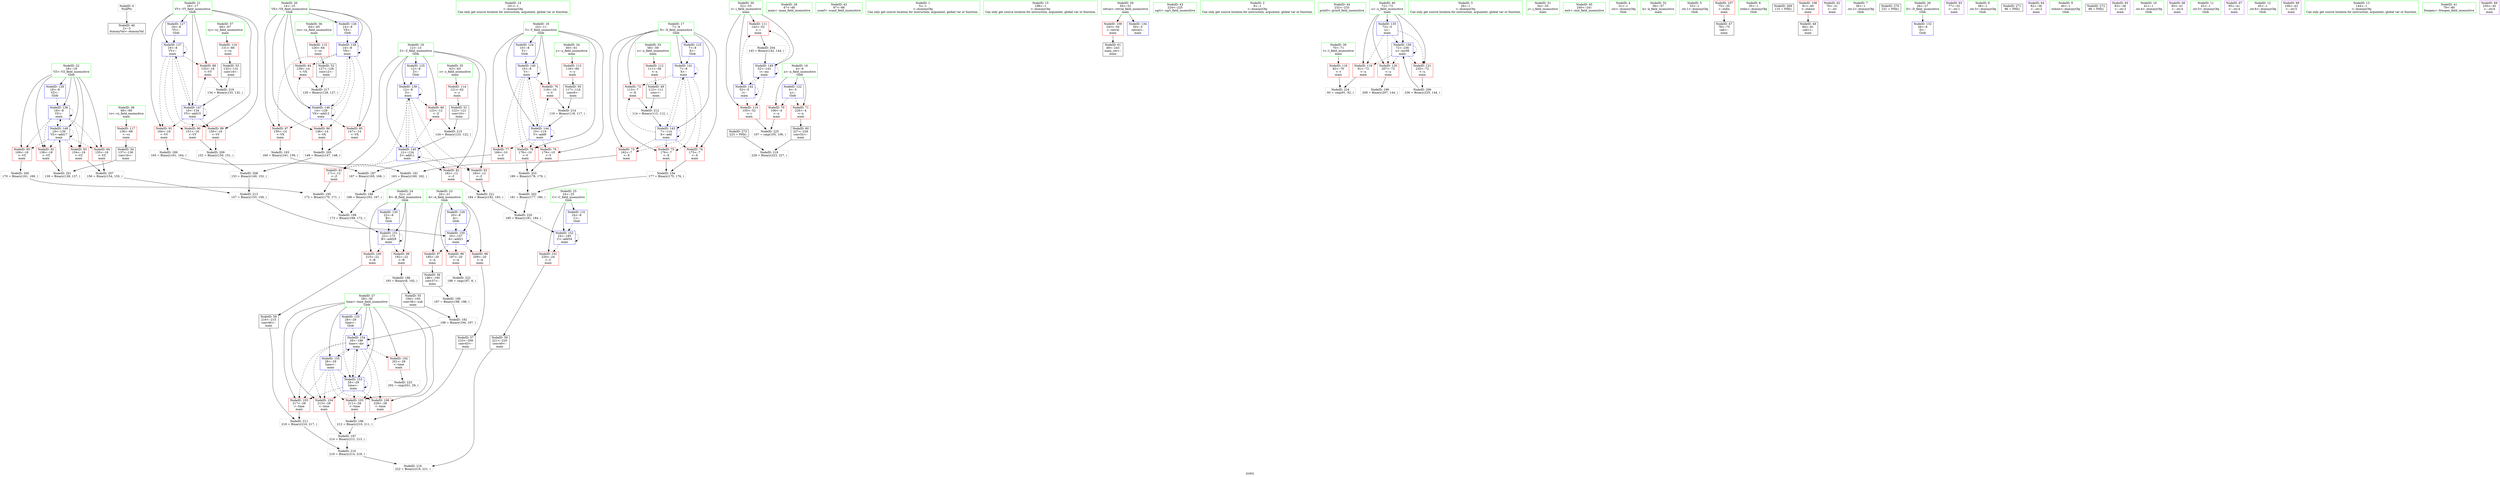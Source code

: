 digraph "SVFG" {
	label="SVFG";

	Node0x55a943d82a70 [shape=record,color=grey,label="{NodeID: 0\nNullPtr}"];
	Node0x55a943d82a70 -> Node0x55a943da1400[style=solid];
	Node0x55a943da16a0 [shape=record,color=red,label="{NodeID: 97\n195\<--20\n\<--A\nmain\n}"];
	Node0x55a943da16a0 -> Node0x55a943da2c70[style=solid];
	Node0x55a943d9f640 [shape=record,color=green,label="{NodeID: 14\n161\<--1\n\<--dummyObj\nCan only get source location for instruction, argument, global var or function.}"];
	Node0x55a943da50b0 [shape=record,color=grey,label="{NodeID: 194\n177 = Binary(175, 176, )\n}"];
	Node0x55a943da50b0 -> Node0x55a943dacf70[style=solid];
	Node0x55a943da2200 [shape=record,color=red,label="{NodeID: 111\n142\<--52\n\<--i\nmain\n}"];
	Node0x55a943da2200 -> Node0x55a943dad230[style=solid];
	Node0x55a943da0440 [shape=record,color=green,label="{NodeID: 28\n47\<--48\nmain\<--main_field_insensitive\n}"];
	Node0x55a943dad830 [shape=record,color=grey,label="{NodeID: 208\n153 = Binary(149, 152, )\n}"];
	Node0x55a943dad830 -> Node0x55a943dadfb0[style=solid];
	Node0x55a943da7530 [shape=record,color=blue,label="{NodeID: 125\n12\<--8\nZ\<--\nGlob }"];
	Node0x55a943da7530 -> Node0x55a943da8240[style=dashed];
	Node0x55a943da1000 [shape=record,color=green,label="{NodeID: 42\n87\<--88\nscanf\<--scanf_field_insensitive\n}"];
	Node0x55a943daed30 [shape=record,color=grey,label="{NodeID: 222\n188 = cmp(187, 8, )\n}"];
	Node0x55a943da8240 [shape=record,color=blue,label="{NodeID: 139\n12\<--8\nZ\<--\nmain\n}"];
	Node0x55a943da8240 -> Node0x55a943da3ff0[style=dashed];
	Node0x55a943da8240 -> Node0x55a943da40c0[style=dashed];
	Node0x55a943da8240 -> Node0x55a943da4190[style=dashed];
	Node0x55a943da8240 -> Node0x55a943da4260[style=dashed];
	Node0x55a943da8240 -> Node0x55a943da8240[style=dashed];
	Node0x55a943da8240 -> Node0x55a943da8720[style=dashed];
	Node0x55a943da2c70 [shape=record,color=black,label="{NodeID: 56\n196\<--195\nconv37\<--\nmain\n}"];
	Node0x55a943da2c70 -> Node0x55a943daad20[style=solid];
	Node0x55a943da8da0 [shape=record,color=blue,label="{NodeID: 153\n28\<--29\ntime\<--\nmain\n}"];
	Node0x55a943da8da0 -> Node0x55a943da1b80[style=dashed];
	Node0x55a943da8da0 -> Node0x55a943da1c50[style=dashed];
	Node0x55a943da8da0 -> Node0x55a943da1d20[style=dashed];
	Node0x55a943da8da0 -> Node0x55a943da1df0[style=dashed];
	Node0x55a943da8da0 -> Node0x55a943da8da0[style=dashed];
	Node0x55a943da8da0 -> Node0x55a943da8e70[style=dashed];
	Node0x55a943da37d0 [shape=record,color=red,label="{NodeID: 70\n106\<--4\n\<--n\nmain\n}"];
	Node0x55a943da37d0 -> Node0x55a943daf1b0[style=solid];
	Node0x55a943da4330 [shape=record,color=red,label="{NodeID: 84\n128\<--14\n\<--VX\nmain\n}"];
	Node0x55a943da4330 -> Node0x55a943dae5b0[style=solid];
	Node0x55a943d83440 [shape=record,color=green,label="{NodeID: 1\n5\<--1\n\<--dummyObj\nCan only get source location for instruction, argument, global var or function.}"];
	Node0x55a943da1770 [shape=record,color=red,label="{NodeID: 98\n209\<--20\n\<--A\nmain\n}"];
	Node0x55a943da1770 -> Node0x55a943da2d40[style=solid];
	Node0x55a943d9f740 [shape=record,color=green,label="{NodeID: 15\n198\<--1\n\<--dummyObj\nCan only get source location for instruction, argument, global var or function.}"];
	Node0x55a943da5230 [shape=record,color=grey,label="{NodeID: 195\n172 = Binary(170, 171, )\n}"];
	Node0x55a943da5230 -> Node0x55a943da56b0[style=solid];
	Node0x55a943da22d0 [shape=record,color=red,label="{NodeID: 112\n111\<--58\n\<--x\nmain\n}"];
	Node0x55a943da22d0 -> Node0x55a943da26c0[style=solid];
	Node0x55a943da0540 [shape=record,color=green,label="{NodeID: 29\n50\<--51\nretval\<--retval_field_insensitive\nmain\n}"];
	Node0x55a943da0540 -> Node0x55a943da2060[style=solid];
	Node0x55a943da0540 -> Node0x55a943da7e30[style=solid];
	Node0x55a943dad9b0 [shape=record,color=grey,label="{NodeID: 209\n152 = Binary(150, 151, )\n}"];
	Node0x55a943dad9b0 -> Node0x55a943dad830[style=solid];
	Node0x55a943da7630 [shape=record,color=blue,label="{NodeID: 126\n14\<--8\nVX\<--\nGlob }"];
	Node0x55a943da7630 -> Node0x55a943da8170[style=dashed];
	Node0x55a943da1100 [shape=record,color=green,label="{NodeID: 43\n224\<--225\nsqrt\<--sqrt_field_insensitive\n}"];
	Node0x55a943daeeb0 [shape=record,color=grey,label="{NodeID: 223\n202 = cmp(201, 29, )\n}"];
	Node0x55a943da8310 [shape=record,color=blue,label="{NodeID: 140\n10\<--8\nY\<--\nmain\n}"];
	Node0x55a943da8310 -> Node0x55a943da3cb0[style=dashed];
	Node0x55a943da8310 -> Node0x55a943da3d80[style=dashed];
	Node0x55a943da8310 -> Node0x55a943da3e50[style=dashed];
	Node0x55a943da8310 -> Node0x55a943da3f20[style=dashed];
	Node0x55a943da8310 -> Node0x55a943da8310[style=dashed];
	Node0x55a943da8310 -> Node0x55a943da8650[style=dashed];
	Node0x55a943da2d40 [shape=record,color=black,label="{NodeID: 57\n210\<--209\nconv43\<--\nmain\n}"];
	Node0x55a943da2d40 -> Node0x55a943da53b0[style=solid];
	Node0x55a943da8e70 [shape=record,color=blue,label="{NodeID: 154\n28\<--199\ntime\<--div\nmain\n}"];
	Node0x55a943da8e70 -> Node0x55a943da1ab0[style=dashed];
	Node0x55a943da8e70 -> Node0x55a943da1b80[style=dashed];
	Node0x55a943da8e70 -> Node0x55a943da1c50[style=dashed];
	Node0x55a943da8e70 -> Node0x55a943da1d20[style=dashed];
	Node0x55a943da8e70 -> Node0x55a943da1df0[style=dashed];
	Node0x55a943da8e70 -> Node0x55a943da8da0[style=dashed];
	Node0x55a943da8e70 -> Node0x55a943da8e70[style=dashed];
	Node0x55a943da8e70 -> Node0x55a943da8f40[style=dashed];
	Node0x55a943da38a0 [shape=record,color=red,label="{NodeID: 71\n226\<--4\n\<--n\nmain\n}"];
	Node0x55a943da38a0 -> Node0x55a943da2fb0[style=solid];
	Node0x55a943da4400 [shape=record,color=red,label="{NodeID: 85\n147\<--14\n\<--VX\nmain\n}"];
	Node0x55a943da4400 -> Node0x55a943dad3b0[style=solid];
	Node0x55a943d82fd0 [shape=record,color=green,label="{NodeID: 2\n8\<--1\n\<--dummyObj\nCan only get source location for instruction, argument, global var or function.}"];
	Node0x55a943da1840 [shape=record,color=red,label="{NodeID: 99\n192\<--22\n\<--B\nmain\n}"];
	Node0x55a943da1840 -> Node0x55a943daa720[style=solid];
	Node0x55a943d9f840 [shape=record,color=green,label="{NodeID: 16\n4\<--6\nn\<--n_field_insensitive\nGlob }"];
	Node0x55a943d9f840 -> Node0x55a943da37d0[style=solid];
	Node0x55a943d9f840 -> Node0x55a943da38a0[style=solid];
	Node0x55a943d9f840 -> Node0x55a943da7230[style=solid];
	Node0x55a943da53b0 [shape=record,color=grey,label="{NodeID: 196\n212 = Binary(210, 211, )\n}"];
	Node0x55a943da53b0 -> Node0x55a943da5530[style=solid];
	Node0x55a943da23a0 [shape=record,color=red,label="{NodeID: 113\n116\<--60\n\<--y\nmain\n}"];
	Node0x55a943da23a0 -> Node0x55a943da2790[style=solid];
	Node0x55a943da0610 [shape=record,color=green,label="{NodeID: 30\n52\<--53\ni\<--i_field_insensitive\nmain\n}"];
	Node0x55a943da0610 -> Node0x55a943da2130[style=solid];
	Node0x55a943da0610 -> Node0x55a943da2200[style=solid];
	Node0x55a943da0610 -> Node0x55a943da84b0[style=solid];
	Node0x55a943da0610 -> Node0x55a943da8a60[style=solid];
	Node0x55a943dadb30 [shape=record,color=grey,label="{NodeID: 210\n219 = Binary(214, 218, )\n}"];
	Node0x55a943dadb30 -> Node0x55a943dae430[style=solid];
	Node0x55a943da7730 [shape=record,color=blue,label="{NodeID: 127\n16\<--8\nVY\<--\nGlob }"];
	Node0x55a943da7730 -> Node0x55a943da80a0[style=dashed];
	Node0x55a943da1200 [shape=record,color=green,label="{NodeID: 44\n232\<--233\nprintf\<--printf_field_insensitive\n}"];
	Node0x55a943daf030 [shape=record,color=grey,label="{NodeID: 224\n93 = cmp(91, 92, )\n}"];
	Node0x55a943da83e0 [shape=record,color=blue,label="{NodeID: 141\n7\<--8\nX\<--\nmain\n}"];
	Node0x55a943da83e0 -> Node0x55a943da3970[style=dashed];
	Node0x55a943da83e0 -> Node0x55a943da3a40[style=dashed];
	Node0x55a943da83e0 -> Node0x55a943da3b10[style=dashed];
	Node0x55a943da83e0 -> Node0x55a943da3be0[style=dashed];
	Node0x55a943da83e0 -> Node0x55a943da83e0[style=dashed];
	Node0x55a943da83e0 -> Node0x55a943da8580[style=dashed];
	Node0x55a943da2e10 [shape=record,color=black,label="{NodeID: 58\n216\<--215\nconv46\<--\nmain\n}"];
	Node0x55a943da2e10 -> Node0x55a943dadcb0[style=solid];
	Node0x55a943da8f40 [shape=record,color=blue,label="{NodeID: 155\n28\<--29\ntime\<--\nmain\n}"];
	Node0x55a943da8f40 -> Node0x55a943da1b80[style=dashed];
	Node0x55a943da8f40 -> Node0x55a943da1c50[style=dashed];
	Node0x55a943da8f40 -> Node0x55a943da1d20[style=dashed];
	Node0x55a943da8f40 -> Node0x55a943da1df0[style=dashed];
	Node0x55a943da8f40 -> Node0x55a943da8da0[style=dashed];
	Node0x55a943da8f40 -> Node0x55a943da8e70[style=dashed];
	Node0x55a943da3970 [shape=record,color=red,label="{NodeID: 72\n113\<--7\n\<--X\nmain\n}"];
	Node0x55a943da3970 -> Node0x55a943dade30[style=solid];
	Node0x55a943da44d0 [shape=record,color=red,label="{NodeID: 86\n148\<--14\n\<--VX\nmain\n}"];
	Node0x55a943da44d0 -> Node0x55a943dad3b0[style=solid];
	Node0x55a943d9eb70 [shape=record,color=green,label="{NodeID: 3\n29\<--1\n\<--dummyObj\nCan only get source location for instruction, argument, global var or function.}"];
	Node0x55a943da1910 [shape=record,color=red,label="{NodeID: 100\n215\<--22\n\<--B\nmain\n}"];
	Node0x55a943da1910 -> Node0x55a943da2e10[style=solid];
	Node0x55a943d9f940 [shape=record,color=green,label="{NodeID: 17\n7\<--9\nX\<--X_field_insensitive\nGlob }"];
	Node0x55a943d9f940 -> Node0x55a943da3970[style=solid];
	Node0x55a943d9f940 -> Node0x55a943da3a40[style=solid];
	Node0x55a943d9f940 -> Node0x55a943da3b10[style=solid];
	Node0x55a943d9f940 -> Node0x55a943da3be0[style=solid];
	Node0x55a943d9f940 -> Node0x55a943da7330[style=solid];
	Node0x55a943d9f940 -> Node0x55a943da83e0[style=solid];
	Node0x55a943d9f940 -> Node0x55a943da8580[style=solid];
	Node0x55a943da5530 [shape=record,color=grey,label="{NodeID: 197\n214 = Binary(212, 213, )\n}"];
	Node0x55a943da5530 -> Node0x55a943dadb30[style=solid];
	Node0x55a943da2470 [shape=record,color=red,label="{NodeID: 114\n121\<--62\n\<--z\nmain\n}"];
	Node0x55a943da2470 -> Node0x55a943da2860[style=solid];
	Node0x55a943da06e0 [shape=record,color=green,label="{NodeID: 31\n54\<--55\nj\<--j_field_insensitive\nmain\n}"];
	Node0x55a943dadcb0 [shape=record,color=grey,label="{NodeID: 211\n218 = Binary(216, 217, )\n}"];
	Node0x55a943dadcb0 -> Node0x55a943dadb30[style=solid];
	Node0x55a943da7830 [shape=record,color=blue,label="{NodeID: 128\n18\<--8\nVZ\<--\nGlob }"];
	Node0x55a943da7830 -> Node0x55a943da7fd0[style=dashed];
	Node0x55a943da1300 [shape=record,color=green,label="{NodeID: 45\n240\<--241\nexit\<--exit_field_insensitive\n}"];
	Node0x55a943daf1b0 [shape=record,color=grey,label="{NodeID: 225\n107 = cmp(105, 106, )\n}"];
	Node0x55a943da84b0 [shape=record,color=blue,label="{NodeID: 142\n52\<--5\ni\<--\nmain\n}"];
	Node0x55a943da84b0 -> Node0x55a943da2130[style=dashed];
	Node0x55a943da84b0 -> Node0x55a943da2200[style=dashed];
	Node0x55a943da84b0 -> Node0x55a943da84b0[style=dashed];
	Node0x55a943da84b0 -> Node0x55a943da8a60[style=dashed];
	Node0x55a943da2ee0 [shape=record,color=black,label="{NodeID: 59\n221\<--220\nconv49\<--\nmain\n}"];
	Node0x55a943da2ee0 -> Node0x55a943dae430[style=solid];
	Node0x55a943da9010 [shape=record,color=blue,label="{NodeID: 156\n72\<--236\nu\<--inc56\nmain\n}"];
	Node0x55a943da9010 -> Node0x55a943da6fc0[style=dashed];
	Node0x55a943da9010 -> Node0x55a943da7090[style=dashed];
	Node0x55a943da9010 -> Node0x55a943da7160[style=dashed];
	Node0x55a943da9010 -> Node0x55a943da9010[style=dashed];
	Node0x55a943da3a40 [shape=record,color=red,label="{NodeID: 73\n162\<--7\n\<--X\nmain\n}"];
	Node0x55a943da3a40 -> Node0x55a943daaea0[style=solid];
	Node0x55a943da45a0 [shape=record,color=red,label="{NodeID: 87\n159\<--14\n\<--VX\nmain\n}"];
	Node0x55a943da45a0 -> Node0x55a943da4f30[style=solid];
	Node0x55a943d9ec00 [shape=record,color=green,label="{NodeID: 4\n31\<--1\n.str\<--dummyObj\nGlob }"];
	Node0x55a943da19e0 [shape=record,color=red,label="{NodeID: 101\n220\<--24\n\<--C\nmain\n}"];
	Node0x55a943da19e0 -> Node0x55a943da2ee0[style=solid];
	Node0x55a943d9fa40 [shape=record,color=green,label="{NodeID: 18\n10\<--11\nY\<--Y_field_insensitive\nGlob }"];
	Node0x55a943d9fa40 -> Node0x55a943da3cb0[style=solid];
	Node0x55a943d9fa40 -> Node0x55a943da3d80[style=solid];
	Node0x55a943d9fa40 -> Node0x55a943da3e50[style=solid];
	Node0x55a943d9fa40 -> Node0x55a943da3f20[style=solid];
	Node0x55a943d9fa40 -> Node0x55a943da7430[style=solid];
	Node0x55a943d9fa40 -> Node0x55a943da8310[style=solid];
	Node0x55a943d9fa40 -> Node0x55a943da8650[style=solid];
	Node0x55a943da56b0 [shape=record,color=grey,label="{NodeID: 198\n173 = Binary(168, 172, )\n}"];
	Node0x55a943da56b0 -> Node0x55a943da8c00[style=solid];
	Node0x55a943da2540 [shape=record,color=red,label="{NodeID: 115\n126\<--64\n\<--vx\nmain\n}"];
	Node0x55a943da2540 -> Node0x55a943da2930[style=solid];
	Node0x55a943da07b0 [shape=record,color=green,label="{NodeID: 32\n56\<--57\nk\<--k_field_insensitive\nmain\n}"];
	Node0x55a943dade30 [shape=record,color=grey,label="{NodeID: 212\n114 = Binary(113, 112, )\n}"];
	Node0x55a943dade30 -> Node0x55a943da8580[style=solid];
	Node0x55a943da7930 [shape=record,color=blue,label="{NodeID: 129\n20\<--8\nA\<--\nGlob }"];
	Node0x55a943da7930 -> Node0x55a943da8b30[style=dashed];
	Node0x55a943da1400 [shape=record,color=black,label="{NodeID: 46\n2\<--3\ndummyVal\<--dummyVal\n}"];
	Node0x55a943da8580 [shape=record,color=blue,label="{NodeID: 143\n7\<--114\nX\<--add\nmain\n}"];
	Node0x55a943da8580 -> Node0x55a943da3970[style=dashed];
	Node0x55a943da8580 -> Node0x55a943da3a40[style=dashed];
	Node0x55a943da8580 -> Node0x55a943da3b10[style=dashed];
	Node0x55a943da8580 -> Node0x55a943da3be0[style=dashed];
	Node0x55a943da8580 -> Node0x55a943da83e0[style=dashed];
	Node0x55a943da8580 -> Node0x55a943da8580[style=dashed];
	Node0x55a943da2fb0 [shape=record,color=black,label="{NodeID: 60\n227\<--226\nconv52\<--\nmain\n}"];
	Node0x55a943da2fb0 -> Node0x55a943dae730[style=solid];
	Node0x55a943da3b10 [shape=record,color=red,label="{NodeID: 74\n175\<--7\n\<--X\nmain\n}"];
	Node0x55a943da3b10 -> Node0x55a943da50b0[style=solid];
	Node0x55a943da4670 [shape=record,color=red,label="{NodeID: 88\n133\<--16\n\<--VY\nmain\n}"];
	Node0x55a943da4670 -> Node0x55a943dae8b0[style=solid];
	Node0x55a943d83530 [shape=record,color=green,label="{NodeID: 5\n33\<--1\n.str.1\<--dummyObj\nGlob }"];
	Node0x55a943da1ab0 [shape=record,color=red,label="{NodeID: 102\n201\<--28\n\<--time\nmain\n}"];
	Node0x55a943da1ab0 -> Node0x55a943daeeb0[style=solid];
	Node0x55a943d9fb40 [shape=record,color=green,label="{NodeID: 19\n12\<--13\nZ\<--Z_field_insensitive\nGlob }"];
	Node0x55a943d9fb40 -> Node0x55a943da3ff0[style=solid];
	Node0x55a943d9fb40 -> Node0x55a943da40c0[style=solid];
	Node0x55a943d9fb40 -> Node0x55a943da4190[style=solid];
	Node0x55a943d9fb40 -> Node0x55a943da4260[style=solid];
	Node0x55a943d9fb40 -> Node0x55a943da7530[style=solid];
	Node0x55a943d9fb40 -> Node0x55a943da8240[style=solid];
	Node0x55a943d9fb40 -> Node0x55a943da8720[style=solid];
	Node0x55a943da5830 [shape=record,color=grey,label="{NodeID: 199\n208 = Binary(207, 144, )\n}"];
	Node0x55a943da6d50 [shape=record,color=red,label="{NodeID: 116\n131\<--66\n\<--vy\nmain\n}"];
	Node0x55a943da6d50 -> Node0x55a943da2a00[style=solid];
	Node0x55a943da0880 [shape=record,color=green,label="{NodeID: 33\n58\<--59\nx\<--x_field_insensitive\nmain\n}"];
	Node0x55a943da0880 -> Node0x55a943da22d0[style=solid];
	Node0x55a943dadfb0 [shape=record,color=grey,label="{NodeID: 213\n157 = Binary(153, 156, )\n}"];
	Node0x55a943dadfb0 -> Node0x55a943da8b30[style=solid];
	Node0x55a943da7a30 [shape=record,color=blue,label="{NodeID: 130\n22\<--8\nB\<--\nGlob }"];
	Node0x55a943da7a30 -> Node0x55a943da8c00[style=dashed];
	Node0x55a943da1500 [shape=record,color=black,label="{NodeID: 47\n78\<--75\ncall\<--\nmain\n}"];
	Node0x55a943da8650 [shape=record,color=blue,label="{NodeID: 144\n10\<--119\nY\<--add9\nmain\n}"];
	Node0x55a943da8650 -> Node0x55a943da3cb0[style=dashed];
	Node0x55a943da8650 -> Node0x55a943da3d80[style=dashed];
	Node0x55a943da8650 -> Node0x55a943da3e50[style=dashed];
	Node0x55a943da8650 -> Node0x55a943da3f20[style=dashed];
	Node0x55a943da8650 -> Node0x55a943da8310[style=dashed];
	Node0x55a943da8650 -> Node0x55a943da8650[style=dashed];
	Node0x55a943da3080 [shape=record,color=black,label="{NodeID: 61\n49\<--243\nmain_ret\<--\nmain\n}"];
	Node0x55a943da3be0 [shape=record,color=red,label="{NodeID: 75\n176\<--7\n\<--X\nmain\n}"];
	Node0x55a943da3be0 -> Node0x55a943da50b0[style=solid];
	Node0x55a943da4740 [shape=record,color=red,label="{NodeID: 89\n150\<--16\n\<--VY\nmain\n}"];
	Node0x55a943da4740 -> Node0x55a943dad9b0[style=solid];
	Node0x55a943d835c0 [shape=record,color=green,label="{NodeID: 6\n35\<--1\nstdin\<--dummyObj\nGlob }"];
	Node0x55a943dc90c0 [shape=record,color=black,label="{NodeID: 269\n110 = PHI()\n}"];
	Node0x55a943daa720 [shape=record,color=grey,label="{NodeID: 186\n193 = Binary(8, 192, )\n}"];
	Node0x55a943daa720 -> Node0x55a943da2ba0[style=solid];
	Node0x55a943da1b80 [shape=record,color=red,label="{NodeID: 103\n211\<--28\n\<--time\nmain\n}"];
	Node0x55a943da1b80 -> Node0x55a943da53b0[style=solid];
	Node0x55a943d9fc40 [shape=record,color=green,label="{NodeID: 20\n14\<--15\nVX\<--VX_field_insensitive\nGlob }"];
	Node0x55a943d9fc40 -> Node0x55a943da4330[style=solid];
	Node0x55a943d9fc40 -> Node0x55a943da4400[style=solid];
	Node0x55a943d9fc40 -> Node0x55a943da44d0[style=solid];
	Node0x55a943d9fc40 -> Node0x55a943da45a0[style=solid];
	Node0x55a943d9fc40 -> Node0x55a943da7630[style=solid];
	Node0x55a943d9fc40 -> Node0x55a943da8170[style=solid];
	Node0x55a943d9fc40 -> Node0x55a943da87f0[style=solid];
	Node0x55a943da59b0 [shape=record,color=grey,label="{NodeID: 200\n170 = Binary(161, 169, )\n}"];
	Node0x55a943da59b0 -> Node0x55a943da5230[style=solid];
	Node0x55a943da6e20 [shape=record,color=red,label="{NodeID: 117\n136\<--68\n\<--vz\nmain\n}"];
	Node0x55a943da6e20 -> Node0x55a943da2ad0[style=solid];
	Node0x55a943da0950 [shape=record,color=green,label="{NodeID: 34\n60\<--61\ny\<--y_field_insensitive\nmain\n}"];
	Node0x55a943da0950 -> Node0x55a943da23a0[style=solid];
	Node0x55a943dae130 [shape=record,color=grey,label="{NodeID: 214\n119 = Binary(118, 117, )\n}"];
	Node0x55a943dae130 -> Node0x55a943da8650[style=solid];
	Node0x55a943da7b30 [shape=record,color=blue,label="{NodeID: 131\n24\<--8\nC\<--\nGlob }"];
	Node0x55a943da7b30 -> Node0x55a943da8cd0[style=dashed];
	Node0x55a943da25f0 [shape=record,color=black,label="{NodeID: 48\n84\<--81\ncall1\<--\nmain\n}"];
	Node0x55a943da8720 [shape=record,color=blue,label="{NodeID: 145\n12\<--124\nZ\<--add11\nmain\n}"];
	Node0x55a943da8720 -> Node0x55a943da3ff0[style=dashed];
	Node0x55a943da8720 -> Node0x55a943da40c0[style=dashed];
	Node0x55a943da8720 -> Node0x55a943da4190[style=dashed];
	Node0x55a943da8720 -> Node0x55a943da4260[style=dashed];
	Node0x55a943da8720 -> Node0x55a943da8240[style=dashed];
	Node0x55a943da8720 -> Node0x55a943da8720[style=dashed];
	Node0x55a943da3150 [shape=record,color=purple,label="{NodeID: 62\n76\<--31\n\<--.str\nmain\n}"];
	Node0x55a943da3cb0 [shape=record,color=red,label="{NodeID: 76\n118\<--10\n\<--Y\nmain\n}"];
	Node0x55a943da3cb0 -> Node0x55a943dae130[style=solid];
	Node0x55a943da4810 [shape=record,color=red,label="{NodeID: 90\n151\<--16\n\<--VY\nmain\n}"];
	Node0x55a943da4810 -> Node0x55a943dad9b0[style=solid];
	Node0x55a943d83650 [shape=record,color=green,label="{NodeID: 7\n36\<--1\n.str.2\<--dummyObj\nGlob }"];
	Node0x55a943dc91c0 [shape=record,color=black,label="{NodeID: 270\n231 = PHI()\n}"];
	Node0x55a943daa8a0 [shape=record,color=grey,label="{NodeID: 187\n167 = Binary(165, 166, )\n}"];
	Node0x55a943daa8a0 -> Node0x55a943daaa20[style=solid];
	Node0x55a943da1c50 [shape=record,color=red,label="{NodeID: 104\n213\<--28\n\<--time\nmain\n}"];
	Node0x55a943da1c50 -> Node0x55a943da5530[style=solid];
	Node0x55a943d9fd40 [shape=record,color=green,label="{NodeID: 21\n16\<--17\nVY\<--VY_field_insensitive\nGlob }"];
	Node0x55a943d9fd40 -> Node0x55a943da4670[style=solid];
	Node0x55a943d9fd40 -> Node0x55a943da4740[style=solid];
	Node0x55a943d9fd40 -> Node0x55a943da4810[style=solid];
	Node0x55a943d9fd40 -> Node0x55a943da48e0[style=solid];
	Node0x55a943d9fd40 -> Node0x55a943da7730[style=solid];
	Node0x55a943d9fd40 -> Node0x55a943da80a0[style=solid];
	Node0x55a943d9fd40 -> Node0x55a943da88c0[style=solid];
	Node0x55a943da5b30 [shape=record,color=grey,label="{NodeID: 201\n139 = Binary(138, 137, )\n}"];
	Node0x55a943da5b30 -> Node0x55a943da8990[style=solid];
	Node0x55a943da6ef0 [shape=record,color=red,label="{NodeID: 118\n92\<--70\n\<--t\nmain\n}"];
	Node0x55a943da6ef0 -> Node0x55a943daf030[style=solid];
	Node0x55a943da0a20 [shape=record,color=green,label="{NodeID: 35\n62\<--63\nz\<--z_field_insensitive\nmain\n}"];
	Node0x55a943da0a20 -> Node0x55a943da2470[style=solid];
	Node0x55a943dae2b0 [shape=record,color=grey,label="{NodeID: 215\n124 = Binary(123, 122, )\n}"];
	Node0x55a943dae2b0 -> Node0x55a943da8720[style=solid];
	Node0x55a943da7c30 [shape=record,color=blue,label="{NodeID: 132\n26\<--8\nD\<--\nGlob }"];
	Node0x55a943da26c0 [shape=record,color=black,label="{NodeID: 49\n112\<--111\nconv\<--\nmain\n}"];
	Node0x55a943da26c0 -> Node0x55a943dade30[style=solid];
	Node0x55a943da87f0 [shape=record,color=blue,label="{NodeID: 146\n14\<--129\nVX\<--add13\nmain\n}"];
	Node0x55a943da87f0 -> Node0x55a943da4330[style=dashed];
	Node0x55a943da87f0 -> Node0x55a943da4400[style=dashed];
	Node0x55a943da87f0 -> Node0x55a943da44d0[style=dashed];
	Node0x55a943da87f0 -> Node0x55a943da45a0[style=dashed];
	Node0x55a943da87f0 -> Node0x55a943da8170[style=dashed];
	Node0x55a943da87f0 -> Node0x55a943da87f0[style=dashed];
	Node0x55a943da3220 [shape=record,color=purple,label="{NodeID: 63\n77\<--33\n\<--.str.1\nmain\n}"];
	Node0x55a943da3d80 [shape=record,color=red,label="{NodeID: 77\n166\<--10\n\<--Y\nmain\n}"];
	Node0x55a943da3d80 -> Node0x55a943daa8a0[style=solid];
	Node0x55a943da48e0 [shape=record,color=red,label="{NodeID: 91\n164\<--16\n\<--VY\nmain\n}"];
	Node0x55a943da48e0 -> Node0x55a943daaba0[style=solid];
	Node0x55a943d9eeb0 [shape=record,color=green,label="{NodeID: 8\n38\<--1\n.str.3\<--dummyObj\nGlob }"];
	Node0x55a943dc92c0 [shape=record,color=black,label="{NodeID: 271\n96 = PHI()\n}"];
	Node0x55a943daaa20 [shape=record,color=grey,label="{NodeID: 188\n168 = Binary(163, 167, )\n}"];
	Node0x55a943daaa20 -> Node0x55a943da56b0[style=solid];
	Node0x55a943da1d20 [shape=record,color=red,label="{NodeID: 105\n217\<--28\n\<--time\nmain\n}"];
	Node0x55a943da1d20 -> Node0x55a943dadcb0[style=solid];
	Node0x55a943d9fe40 [shape=record,color=green,label="{NodeID: 22\n18\<--19\nVZ\<--VZ_field_insensitive\nGlob }"];
	Node0x55a943d9fe40 -> Node0x55a943da49b0[style=solid];
	Node0x55a943d9fe40 -> Node0x55a943da4a80[style=solid];
	Node0x55a943d9fe40 -> Node0x55a943da4b50[style=solid];
	Node0x55a943d9fe40 -> Node0x55a943da4c20[style=solid];
	Node0x55a943d9fe40 -> Node0x55a943da7830[style=solid];
	Node0x55a943d9fe40 -> Node0x55a943da7fd0[style=solid];
	Node0x55a943d9fe40 -> Node0x55a943da8990[style=solid];
	Node0x55a943dacf70 [shape=record,color=grey,label="{NodeID: 202\n181 = Binary(177, 180, )\n}"];
	Node0x55a943dacf70 -> Node0x55a943daea30[style=solid];
	Node0x55a943da6fc0 [shape=record,color=red,label="{NodeID: 119\n91\<--72\n\<--u\nmain\n}"];
	Node0x55a943da6fc0 -> Node0x55a943daf030[style=solid];
	Node0x55a943da0af0 [shape=record,color=green,label="{NodeID: 36\n64\<--65\nvx\<--vx_field_insensitive\nmain\n}"];
	Node0x55a943da0af0 -> Node0x55a943da2540[style=solid];
	Node0x55a943dae430 [shape=record,color=grey,label="{NodeID: 216\n222 = Binary(219, 221, )\n}"];
	Node0x55a943da7d30 [shape=record,color=blue,label="{NodeID: 133\n28\<--29\ntime\<--\nGlob }"];
	Node0x55a943da7d30 -> Node0x55a943da8da0[style=dashed];
	Node0x55a943da7d30 -> Node0x55a943da8e70[style=dashed];
	Node0x55a943da2790 [shape=record,color=black,label="{NodeID: 50\n117\<--116\nconv8\<--\nmain\n}"];
	Node0x55a943da2790 -> Node0x55a943dae130[style=solid];
	Node0x55a943da88c0 [shape=record,color=blue,label="{NodeID: 147\n16\<--134\nVY\<--add15\nmain\n}"];
	Node0x55a943da88c0 -> Node0x55a943da4670[style=dashed];
	Node0x55a943da88c0 -> Node0x55a943da4740[style=dashed];
	Node0x55a943da88c0 -> Node0x55a943da4810[style=dashed];
	Node0x55a943da88c0 -> Node0x55a943da48e0[style=dashed];
	Node0x55a943da88c0 -> Node0x55a943da80a0[style=dashed];
	Node0x55a943da88c0 -> Node0x55a943da88c0[style=dashed];
	Node0x55a943da32f0 [shape=record,color=purple,label="{NodeID: 64\n82\<--36\n\<--.str.2\nmain\n}"];
	Node0x55a943da3e50 [shape=record,color=red,label="{NodeID: 78\n178\<--10\n\<--Y\nmain\n}"];
	Node0x55a943da3e50 -> Node0x55a943dad0b0[style=solid];
	Node0x55a943da49b0 [shape=record,color=red,label="{NodeID: 92\n138\<--18\n\<--VZ\nmain\n}"];
	Node0x55a943da49b0 -> Node0x55a943da5b30[style=solid];
	Node0x55a943d9ef40 [shape=record,color=green,label="{NodeID: 9\n40\<--1\nstdout\<--dummyObj\nGlob }"];
	Node0x55a943dc96c0 [shape=record,color=black,label="{NodeID: 272\n86 = PHI()\n}"];
	Node0x55a943daaba0 [shape=record,color=grey,label="{NodeID: 189\n165 = Binary(161, 164, )\n}"];
	Node0x55a943daaba0 -> Node0x55a943daa8a0[style=solid];
	Node0x55a943da1df0 [shape=record,color=red,label="{NodeID: 106\n229\<--28\n\<--time\nmain\n}"];
	Node0x55a943d9ff40 [shape=record,color=green,label="{NodeID: 23\n20\<--21\nA\<--A_field_insensitive\nGlob }"];
	Node0x55a943d9ff40 -> Node0x55a943da15d0[style=solid];
	Node0x55a943d9ff40 -> Node0x55a943da16a0[style=solid];
	Node0x55a943d9ff40 -> Node0x55a943da1770[style=solid];
	Node0x55a943d9ff40 -> Node0x55a943da7930[style=solid];
	Node0x55a943d9ff40 -> Node0x55a943da8b30[style=solid];
	Node0x55a943dad0b0 [shape=record,color=grey,label="{NodeID: 203\n180 = Binary(178, 179, )\n}"];
	Node0x55a943dad0b0 -> Node0x55a943dacf70[style=solid];
	Node0x55a943da7090 [shape=record,color=red,label="{NodeID: 120\n207\<--72\n\<--u\nmain\n}"];
	Node0x55a943da7090 -> Node0x55a943da5830[style=solid];
	Node0x55a943da0bc0 [shape=record,color=green,label="{NodeID: 37\n66\<--67\nvy\<--vy_field_insensitive\nmain\n}"];
	Node0x55a943da0bc0 -> Node0x55a943da6d50[style=solid];
	Node0x55a943dae5b0 [shape=record,color=grey,label="{NodeID: 217\n129 = Binary(128, 127, )\n}"];
	Node0x55a943dae5b0 -> Node0x55a943da87f0[style=solid];
	Node0x55a943da7e30 [shape=record,color=blue,label="{NodeID: 134\n50\<--5\nretval\<--\nmain\n}"];
	Node0x55a943da2860 [shape=record,color=black,label="{NodeID: 51\n122\<--121\nconv10\<--\nmain\n}"];
	Node0x55a943da2860 -> Node0x55a943dae2b0[style=solid];
	Node0x55a943da8990 [shape=record,color=blue,label="{NodeID: 148\n18\<--139\nVZ\<--add17\nmain\n}"];
	Node0x55a943da8990 -> Node0x55a943da49b0[style=dashed];
	Node0x55a943da8990 -> Node0x55a943da4a80[style=dashed];
	Node0x55a943da8990 -> Node0x55a943da4b50[style=dashed];
	Node0x55a943da8990 -> Node0x55a943da4c20[style=dashed];
	Node0x55a943da8990 -> Node0x55a943da7fd0[style=dashed];
	Node0x55a943da8990 -> Node0x55a943da8990[style=dashed];
	Node0x55a943da33c0 [shape=record,color=purple,label="{NodeID: 65\n83\<--38\n\<--.str.3\nmain\n}"];
	Node0x55a943da3f20 [shape=record,color=red,label="{NodeID: 79\n179\<--10\n\<--Y\nmain\n}"];
	Node0x55a943da3f20 -> Node0x55a943dad0b0[style=solid];
	Node0x55a943da4a80 [shape=record,color=red,label="{NodeID: 93\n154\<--18\n\<--VZ\nmain\n}"];
	Node0x55a943da4a80 -> Node0x55a943dad6b0[style=solid];
	Node0x55a943d9f010 [shape=record,color=green,label="{NodeID: 10\n41\<--1\n.str.4\<--dummyObj\nGlob }"];
	Node0x55a943dc97c0 [shape=record,color=black,label="{NodeID: 273\n223 = PHI()\n}"];
	Node0x55a943dc97c0 -> Node0x55a943dae730[style=solid];
	Node0x55a943daad20 [shape=record,color=grey,label="{NodeID: 190\n197 = Binary(198, 196, )\n}"];
	Node0x55a943daad20 -> Node0x55a943da4db0[style=solid];
	Node0x55a943da1ec0 [shape=record,color=red,label="{NodeID: 107\n75\<--35\n\<--stdin\nmain\n}"];
	Node0x55a943da1ec0 -> Node0x55a943da1500[style=solid];
	Node0x55a943da0040 [shape=record,color=green,label="{NodeID: 24\n22\<--23\nB\<--B_field_insensitive\nGlob }"];
	Node0x55a943da0040 -> Node0x55a943da1840[style=solid];
	Node0x55a943da0040 -> Node0x55a943da1910[style=solid];
	Node0x55a943da0040 -> Node0x55a943da7a30[style=solid];
	Node0x55a943da0040 -> Node0x55a943da8c00[style=solid];
	Node0x55a943dad230 [shape=record,color=grey,label="{NodeID: 204\n143 = Binary(142, 144, )\n}"];
	Node0x55a943dad230 -> Node0x55a943da8a60[style=solid];
	Node0x55a943da7160 [shape=record,color=red,label="{NodeID: 121\n235\<--72\n\<--u\nmain\n}"];
	Node0x55a943da7160 -> Node0x55a943dad530[style=solid];
	Node0x55a943da0c90 [shape=record,color=green,label="{NodeID: 38\n68\<--69\nvz\<--vz_field_insensitive\nmain\n}"];
	Node0x55a943da0c90 -> Node0x55a943da6e20[style=solid];
	Node0x55a943dae730 [shape=record,color=grey,label="{NodeID: 218\n228 = Binary(223, 227, )\n}"];
	Node0x55a943da7f00 [shape=record,color=blue,label="{NodeID: 135\n72\<--5\nu\<--\nmain\n}"];
	Node0x55a943da7f00 -> Node0x55a943da6fc0[style=dashed];
	Node0x55a943da7f00 -> Node0x55a943da7090[style=dashed];
	Node0x55a943da7f00 -> Node0x55a943da7160[style=dashed];
	Node0x55a943da7f00 -> Node0x55a943da9010[style=dashed];
	Node0x55a943da2930 [shape=record,color=black,label="{NodeID: 52\n127\<--126\nconv12\<--\nmain\n}"];
	Node0x55a943da2930 -> Node0x55a943dae5b0[style=solid];
	Node0x55a943da8a60 [shape=record,color=blue,label="{NodeID: 149\n52\<--143\ni\<--inc\nmain\n}"];
	Node0x55a943da8a60 -> Node0x55a943da2130[style=dashed];
	Node0x55a943da8a60 -> Node0x55a943da2200[style=dashed];
	Node0x55a943da8a60 -> Node0x55a943da84b0[style=dashed];
	Node0x55a943da8a60 -> Node0x55a943da8a60[style=dashed];
	Node0x55a943da3490 [shape=record,color=purple,label="{NodeID: 66\n85\<--41\n\<--.str.4\nmain\n}"];
	Node0x55a943da3ff0 [shape=record,color=red,label="{NodeID: 80\n123\<--12\n\<--Z\nmain\n}"];
	Node0x55a943da3ff0 -> Node0x55a943dae2b0[style=solid];
	Node0x55a943da4b50 [shape=record,color=red,label="{NodeID: 94\n155\<--18\n\<--VZ\nmain\n}"];
	Node0x55a943da4b50 -> Node0x55a943dad6b0[style=solid];
	Node0x55a943d9f490 [shape=record,color=green,label="{NodeID: 11\n43\<--1\n.str.5\<--dummyObj\nGlob }"];
	Node0x55a943daaea0 [shape=record,color=grey,label="{NodeID: 191\n163 = Binary(160, 162, )\n}"];
	Node0x55a943daaea0 -> Node0x55a943daaa20[style=solid];
	Node0x55a943da1f90 [shape=record,color=red,label="{NodeID: 108\n81\<--40\n\<--stdout\nmain\n}"];
	Node0x55a943da1f90 -> Node0x55a943da25f0[style=solid];
	Node0x55a943da0140 [shape=record,color=green,label="{NodeID: 25\n24\<--25\nC\<--C_field_insensitive\nGlob }"];
	Node0x55a943da0140 -> Node0x55a943da19e0[style=solid];
	Node0x55a943da0140 -> Node0x55a943da7b30[style=solid];
	Node0x55a943da0140 -> Node0x55a943da8cd0[style=solid];
	Node0x55a943dad3b0 [shape=record,color=grey,label="{NodeID: 205\n149 = Binary(147, 148, )\n}"];
	Node0x55a943dad3b0 -> Node0x55a943dad830[style=solid];
	Node0x55a943da7230 [shape=record,color=blue,label="{NodeID: 122\n4\<--5\nn\<--\nGlob }"];
	Node0x55a943da7230 -> Node0x55a943da37d0[style=dashed];
	Node0x55a943da7230 -> Node0x55a943da38a0[style=dashed];
	Node0x55a943da0d60 [shape=record,color=green,label="{NodeID: 39\n70\<--71\nt\<--t_field_insensitive\nmain\n}"];
	Node0x55a943da0d60 -> Node0x55a943da6ef0[style=solid];
	Node0x55a943dae8b0 [shape=record,color=grey,label="{NodeID: 219\n134 = Binary(133, 132, )\n}"];
	Node0x55a943dae8b0 -> Node0x55a943da88c0[style=solid];
	Node0x55a943da7fd0 [shape=record,color=blue,label="{NodeID: 136\n18\<--8\nVZ\<--\nmain\n}"];
	Node0x55a943da7fd0 -> Node0x55a943da49b0[style=dashed];
	Node0x55a943da7fd0 -> Node0x55a943da4a80[style=dashed];
	Node0x55a943da7fd0 -> Node0x55a943da4b50[style=dashed];
	Node0x55a943da7fd0 -> Node0x55a943da4c20[style=dashed];
	Node0x55a943da7fd0 -> Node0x55a943da7fd0[style=dashed];
	Node0x55a943da7fd0 -> Node0x55a943da8990[style=dashed];
	Node0x55a943da2a00 [shape=record,color=black,label="{NodeID: 53\n132\<--131\nconv14\<--\nmain\n}"];
	Node0x55a943da2a00 -> Node0x55a943dae8b0[style=solid];
	Node0x55a943da8b30 [shape=record,color=blue,label="{NodeID: 150\n20\<--157\nA\<--add21\nmain\n}"];
	Node0x55a943da8b30 -> Node0x55a943da15d0[style=dashed];
	Node0x55a943da8b30 -> Node0x55a943da16a0[style=dashed];
	Node0x55a943da8b30 -> Node0x55a943da1770[style=dashed];
	Node0x55a943da8b30 -> Node0x55a943da8b30[style=dashed];
	Node0x55a943da3560 [shape=record,color=purple,label="{NodeID: 67\n95\<--41\n\<--.str.4\nmain\n}"];
	Node0x55a943da40c0 [shape=record,color=red,label="{NodeID: 81\n171\<--12\n\<--Z\nmain\n}"];
	Node0x55a943da40c0 -> Node0x55a943da5230[style=solid];
	Node0x55a943da4c20 [shape=record,color=red,label="{NodeID: 95\n169\<--18\n\<--VZ\nmain\n}"];
	Node0x55a943da4c20 -> Node0x55a943da59b0[style=solid];
	Node0x55a943d9f520 [shape=record,color=green,label="{NodeID: 12\n45\<--1\n.str.6\<--dummyObj\nGlob }"];
	Node0x55a943da4db0 [shape=record,color=grey,label="{NodeID: 192\n199 = Binary(194, 197, )\n}"];
	Node0x55a943da4db0 -> Node0x55a943da8e70[style=solid];
	Node0x55a943da2060 [shape=record,color=red,label="{NodeID: 109\n243\<--50\n\<--retval\nmain\n}"];
	Node0x55a943da2060 -> Node0x55a943da3080[style=solid];
	Node0x55a943da0240 [shape=record,color=green,label="{NodeID: 26\n26\<--27\nD\<--D_field_insensitive\nGlob }"];
	Node0x55a943da0240 -> Node0x55a943da7c30[style=solid];
	Node0x55a943dad530 [shape=record,color=grey,label="{NodeID: 206\n236 = Binary(235, 144, )\n}"];
	Node0x55a943dad530 -> Node0x55a943da9010[style=solid];
	Node0x55a943da7330 [shape=record,color=blue,label="{NodeID: 123\n7\<--8\nX\<--\nGlob }"];
	Node0x55a943da7330 -> Node0x55a943da83e0[style=dashed];
	Node0x55a943da0e30 [shape=record,color=green,label="{NodeID: 40\n72\<--73\nu\<--u_field_insensitive\nmain\n}"];
	Node0x55a943da0e30 -> Node0x55a943da6fc0[style=solid];
	Node0x55a943da0e30 -> Node0x55a943da7090[style=solid];
	Node0x55a943da0e30 -> Node0x55a943da7160[style=solid];
	Node0x55a943da0e30 -> Node0x55a943da7f00[style=solid];
	Node0x55a943da0e30 -> Node0x55a943da9010[style=solid];
	Node0x55a943daea30 [shape=record,color=grey,label="{NodeID: 220\n185 = Binary(181, 184, )\n}"];
	Node0x55a943daea30 -> Node0x55a943da8cd0[style=solid];
	Node0x55a943da80a0 [shape=record,color=blue,label="{NodeID: 137\n16\<--8\nVY\<--\nmain\n}"];
	Node0x55a943da80a0 -> Node0x55a943da4670[style=dashed];
	Node0x55a943da80a0 -> Node0x55a943da4740[style=dashed];
	Node0x55a943da80a0 -> Node0x55a943da4810[style=dashed];
	Node0x55a943da80a0 -> Node0x55a943da48e0[style=dashed];
	Node0x55a943da80a0 -> Node0x55a943da80a0[style=dashed];
	Node0x55a943da80a0 -> Node0x55a943da88c0[style=dashed];
	Node0x55a943da2ad0 [shape=record,color=black,label="{NodeID: 54\n137\<--136\nconv16\<--\nmain\n}"];
	Node0x55a943da2ad0 -> Node0x55a943da5b30[style=solid];
	Node0x55a943da8c00 [shape=record,color=blue,label="{NodeID: 151\n22\<--173\nB\<--add29\nmain\n}"];
	Node0x55a943da8c00 -> Node0x55a943da1840[style=dashed];
	Node0x55a943da8c00 -> Node0x55a943da1910[style=dashed];
	Node0x55a943da8c00 -> Node0x55a943da8c00[style=dashed];
	Node0x55a943da3630 [shape=record,color=purple,label="{NodeID: 68\n109\<--43\n\<--.str.5\nmain\n}"];
	Node0x55a943da4190 [shape=record,color=red,label="{NodeID: 82\n182\<--12\n\<--Z\nmain\n}"];
	Node0x55a943da4190 -> Node0x55a943daebb0[style=solid];
	Node0x55a943da15d0 [shape=record,color=red,label="{NodeID: 96\n187\<--20\n\<--A\nmain\n}"];
	Node0x55a943da15d0 -> Node0x55a943daed30[style=solid];
	Node0x55a943d9f5b0 [shape=record,color=green,label="{NodeID: 13\n144\<--1\n\<--dummyObj\nCan only get source location for instruction, argument, global var or function.}"];
	Node0x55a943da4f30 [shape=record,color=grey,label="{NodeID: 193\n160 = Binary(161, 159, )\n}"];
	Node0x55a943da4f30 -> Node0x55a943daaea0[style=solid];
	Node0x55a943da2130 [shape=record,color=red,label="{NodeID: 110\n105\<--52\n\<--i\nmain\n}"];
	Node0x55a943da2130 -> Node0x55a943daf1b0[style=solid];
	Node0x55a943da0340 [shape=record,color=green,label="{NodeID: 27\n28\<--30\ntime\<--time_field_insensitive\nGlob }"];
	Node0x55a943da0340 -> Node0x55a943da1ab0[style=solid];
	Node0x55a943da0340 -> Node0x55a943da1b80[style=solid];
	Node0x55a943da0340 -> Node0x55a943da1c50[style=solid];
	Node0x55a943da0340 -> Node0x55a943da1d20[style=solid];
	Node0x55a943da0340 -> Node0x55a943da1df0[style=solid];
	Node0x55a943da0340 -> Node0x55a943da7d30[style=solid];
	Node0x55a943da0340 -> Node0x55a943da8da0[style=solid];
	Node0x55a943da0340 -> Node0x55a943da8e70[style=solid];
	Node0x55a943da0340 -> Node0x55a943da8f40[style=solid];
	Node0x55a943dad6b0 [shape=record,color=grey,label="{NodeID: 207\n156 = Binary(154, 155, )\n}"];
	Node0x55a943dad6b0 -> Node0x55a943dadfb0[style=solid];
	Node0x55a943da7430 [shape=record,color=blue,label="{NodeID: 124\n10\<--8\nY\<--\nGlob }"];
	Node0x55a943da7430 -> Node0x55a943da8310[style=dashed];
	Node0x55a943da0f00 [shape=record,color=green,label="{NodeID: 41\n79\<--80\nfreopen\<--freopen_field_insensitive\n}"];
	Node0x55a943daebb0 [shape=record,color=grey,label="{NodeID: 221\n184 = Binary(182, 183, )\n}"];
	Node0x55a943daebb0 -> Node0x55a943daea30[style=solid];
	Node0x55a943da8170 [shape=record,color=blue,label="{NodeID: 138\n14\<--8\nVX\<--\nmain\n}"];
	Node0x55a943da8170 -> Node0x55a943da4330[style=dashed];
	Node0x55a943da8170 -> Node0x55a943da4400[style=dashed];
	Node0x55a943da8170 -> Node0x55a943da44d0[style=dashed];
	Node0x55a943da8170 -> Node0x55a943da45a0[style=dashed];
	Node0x55a943da8170 -> Node0x55a943da8170[style=dashed];
	Node0x55a943da8170 -> Node0x55a943da87f0[style=dashed];
	Node0x55a943da2ba0 [shape=record,color=black,label="{NodeID: 55\n194\<--193\nconv36\<--sub\nmain\n}"];
	Node0x55a943da2ba0 -> Node0x55a943da4db0[style=solid];
	Node0x55a943da8cd0 [shape=record,color=blue,label="{NodeID: 152\n24\<--185\nC\<--add34\nmain\n}"];
	Node0x55a943da8cd0 -> Node0x55a943da19e0[style=dashed];
	Node0x55a943da8cd0 -> Node0x55a943da8cd0[style=dashed];
	Node0x55a943da3700 [shape=record,color=purple,label="{NodeID: 69\n230\<--45\n\<--.str.6\nmain\n}"];
	Node0x55a943da4260 [shape=record,color=red,label="{NodeID: 83\n183\<--12\n\<--Z\nmain\n}"];
	Node0x55a943da4260 -> Node0x55a943daebb0[style=solid];
}
